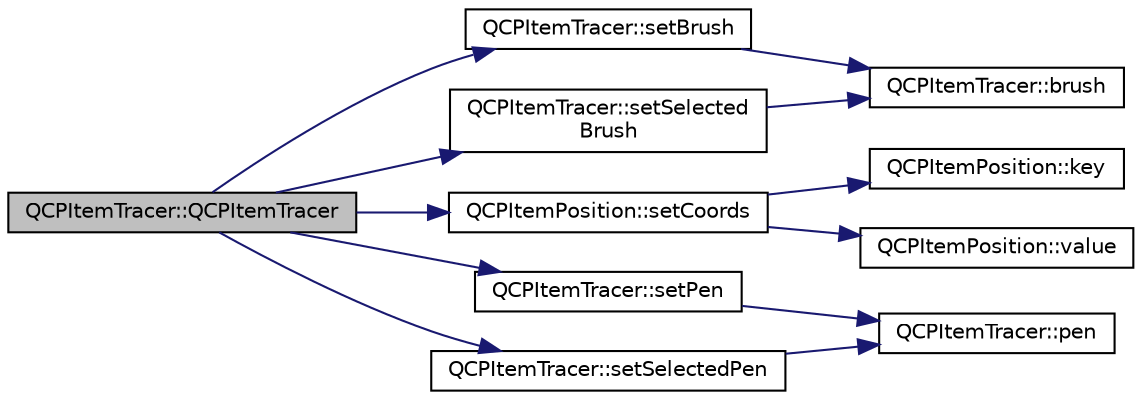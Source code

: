 digraph "QCPItemTracer::QCPItemTracer"
{
 // LATEX_PDF_SIZE
  edge [fontname="Helvetica",fontsize="10",labelfontname="Helvetica",labelfontsize="10"];
  node [fontname="Helvetica",fontsize="10",shape=record];
  rankdir="LR";
  Node1 [label="QCPItemTracer::QCPItemTracer",height=0.2,width=0.4,color="black", fillcolor="grey75", style="filled", fontcolor="black",tooltip=" "];
  Node1 -> Node2 [color="midnightblue",fontsize="10",style="solid",fontname="Helvetica"];
  Node2 [label="QCPItemTracer::setBrush",height=0.2,width=0.4,color="black", fillcolor="white", style="filled",URL="$classQCPItemTracer.html#a2c303f7470a30084daa201ed556b3c36",tooltip=" "];
  Node2 -> Node3 [color="midnightblue",fontsize="10",style="solid",fontname="Helvetica"];
  Node3 [label="QCPItemTracer::brush",height=0.2,width=0.4,color="black", fillcolor="white", style="filled",URL="$classQCPItemTracer.html#a6dd4660e70f58bb00390bcda56be568d",tooltip=" "];
  Node1 -> Node4 [color="midnightblue",fontsize="10",style="solid",fontname="Helvetica"];
  Node4 [label="QCPItemPosition::setCoords",height=0.2,width=0.4,color="black", fillcolor="white", style="filled",URL="$classQCPItemPosition.html#aa988ba4e87ab684c9021017dcaba945f",tooltip=" "];
  Node4 -> Node5 [color="midnightblue",fontsize="10",style="solid",fontname="Helvetica"];
  Node5 [label="QCPItemPosition::key",height=0.2,width=0.4,color="black", fillcolor="white", style="filled",URL="$classQCPItemPosition.html#a6fc519f1b73722a8d0cff7d4d647407e",tooltip=" "];
  Node4 -> Node6 [color="midnightblue",fontsize="10",style="solid",fontname="Helvetica"];
  Node6 [label="QCPItemPosition::value",height=0.2,width=0.4,color="black", fillcolor="white", style="filled",URL="$classQCPItemPosition.html#acfcf86f840a7366a4299bff593d5d636",tooltip=" "];
  Node1 -> Node7 [color="midnightblue",fontsize="10",style="solid",fontname="Helvetica"];
  Node7 [label="QCPItemTracer::setPen",height=0.2,width=0.4,color="black", fillcolor="white", style="filled",URL="$classQCPItemTracer.html#af8048636fc1ef0152e51809b008df2ca",tooltip=" "];
  Node7 -> Node8 [color="midnightblue",fontsize="10",style="solid",fontname="Helvetica"];
  Node8 [label="QCPItemTracer::pen",height=0.2,width=0.4,color="black", fillcolor="white", style="filled",URL="$classQCPItemTracer.html#a789cdc627868f5a4a0956816072571c9",tooltip=" "];
  Node1 -> Node9 [color="midnightblue",fontsize="10",style="solid",fontname="Helvetica"];
  Node9 [label="QCPItemTracer::setSelected\lBrush",height=0.2,width=0.4,color="black", fillcolor="white", style="filled",URL="$classQCPItemTracer.html#a0f55c084980a7a312af859d3e7b558ef",tooltip=" "];
  Node9 -> Node3 [color="midnightblue",fontsize="10",style="solid",fontname="Helvetica"];
  Node1 -> Node10 [color="midnightblue",fontsize="10",style="solid",fontname="Helvetica"];
  Node10 [label="QCPItemTracer::setSelectedPen",height=0.2,width=0.4,color="black", fillcolor="white", style="filled",URL="$classQCPItemTracer.html#ae1bf70db7f13f928660168cd3e5069f3",tooltip=" "];
  Node10 -> Node8 [color="midnightblue",fontsize="10",style="solid",fontname="Helvetica"];
}
